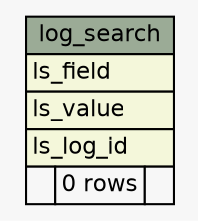 // dot 2.38.0 on Linux 3.14.35-28.38.amzn1.x86_64
// SchemaSpy rev Unknown
digraph "log_search" {
  graph [
    rankdir="RL"
    bgcolor="#f7f7f7"
    nodesep="0.18"
    ranksep="0.46"
    fontname="Helvetica"
    fontsize="11"
  ];
  node [
    fontname="Helvetica"
    fontsize="11"
    shape="plaintext"
  ];
  edge [
    arrowsize="0.8"
  ];
  "log_search" [
    label=<
    <TABLE BORDER="0" CELLBORDER="1" CELLSPACING="0" BGCOLOR="#ffffff">
      <TR><TD COLSPAN="3" BGCOLOR="#9bab96" ALIGN="CENTER">log_search</TD></TR>
      <TR><TD PORT="ls_field" COLSPAN="3" BGCOLOR="#f4f7da" ALIGN="LEFT">ls_field</TD></TR>
      <TR><TD PORT="ls_value" COLSPAN="3" BGCOLOR="#f4f7da" ALIGN="LEFT">ls_value</TD></TR>
      <TR><TD PORT="ls_log_id" COLSPAN="3" BGCOLOR="#f4f7da" ALIGN="LEFT">ls_log_id</TD></TR>
      <TR><TD ALIGN="LEFT" BGCOLOR="#f7f7f7">  </TD><TD ALIGN="RIGHT" BGCOLOR="#f7f7f7">0 rows</TD><TD ALIGN="RIGHT" BGCOLOR="#f7f7f7">  </TD></TR>
    </TABLE>>
    URL="tables/log_search.html"
    tooltip="log_search"
  ];
}
